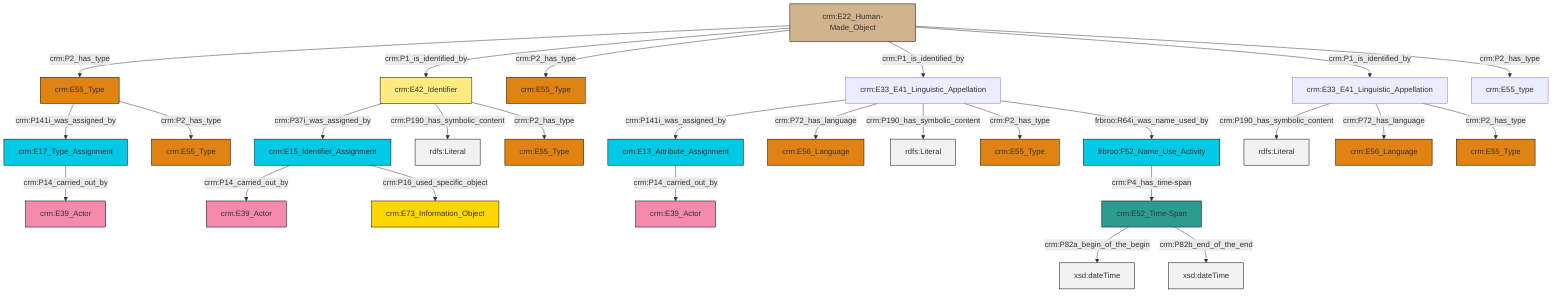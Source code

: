graph TD
classDef Literal fill:#f2f2f2,stroke:#000000;
classDef CRM_Entity fill:#FFFFFF,stroke:#000000;
classDef Temporal_Entity fill:#00C9E6, stroke:#000000;
classDef Type fill:#E18312, stroke:#000000;
classDef Time-Span fill:#2C9C91, stroke:#000000;
classDef Appellation fill:#FFEB7F, stroke:#000000;
classDef Place fill:#008836, stroke:#000000;
classDef Persistent_Item fill:#B266B2, stroke:#000000;
classDef Conceptual_Object fill:#FFD700, stroke:#000000;
classDef Physical_Thing fill:#D2B48C, stroke:#000000;
classDef Actor fill:#f58aad, stroke:#000000;
classDef PC_Classes fill:#4ce600, stroke:#000000;
classDef Multi fill:#cccccc,stroke:#000000;

0["crm:E33_E41_Linguistic_Appellation"]:::Default -->|crm:P141i_was_assigned_by| 1["crm:E13_Attribute_Assignment"]:::Temporal_Entity
2["crm:E22_Human-Made_Object"]:::Physical_Thing -->|crm:P2_has_type| 3["crm:E55_Type"]:::Type
2["crm:E22_Human-Made_Object"]:::Physical_Thing -->|crm:P1_is_identified_by| 7["crm:E42_Identifier"]:::Appellation
2["crm:E22_Human-Made_Object"]:::Physical_Thing -->|crm:P2_has_type| 8["crm:E55_Type"]:::Type
9["crm:E15_Identifier_Assignment"]:::Temporal_Entity -->|crm:P14_carried_out_by| 10["crm:E39_Actor"]:::Actor
7["crm:E42_Identifier"]:::Appellation -->|crm:P37i_was_assigned_by| 9["crm:E15_Identifier_Assignment"]:::Temporal_Entity
28["crm:E33_E41_Linguistic_Appellation"]:::Default -->|crm:P190_has_symbolic_content| 29[rdfs:Literal]:::Literal
3["crm:E55_Type"]:::Type -->|crm:P141i_was_assigned_by| 15["crm:E17_Type_Assignment"]:::Temporal_Entity
3["crm:E55_Type"]:::Type -->|crm:P2_has_type| 17["crm:E55_Type"]:::Type
1["crm:E13_Attribute_Assignment"]:::Temporal_Entity -->|crm:P14_carried_out_by| 23["crm:E39_Actor"]:::Actor
7["crm:E42_Identifier"]:::Appellation -->|crm:P190_has_symbolic_content| 32[rdfs:Literal]:::Literal
0["crm:E33_E41_Linguistic_Appellation"]:::Default -->|crm:P72_has_language| 30["crm:E56_Language"]:::Type
9["crm:E15_Identifier_Assignment"]:::Temporal_Entity -->|crm:P16_used_specific_object| 26["crm:E73_Information_Object"]:::Conceptual_Object
2["crm:E22_Human-Made_Object"]:::Physical_Thing -->|crm:P1_is_identified_by| 0["crm:E33_E41_Linguistic_Appellation"]:::Default
33["crm:E52_Time-Span"]:::Time-Span -->|crm:P82a_begin_of_the_begin| 35[xsd:dateTime]:::Literal
33["crm:E52_Time-Span"]:::Time-Span -->|crm:P82b_end_of_the_end| 36[xsd:dateTime]:::Literal
2["crm:E22_Human-Made_Object"]:::Physical_Thing -->|crm:P1_is_identified_by| 28["crm:E33_E41_Linguistic_Appellation"]:::Default
0["crm:E33_E41_Linguistic_Appellation"]:::Default -->|crm:P190_has_symbolic_content| 37[rdfs:Literal]:::Literal
0["crm:E33_E41_Linguistic_Appellation"]:::Default -->|crm:P2_has_type| 38["crm:E55_Type"]:::Type
21["frbroo:F52_Name_Use_Activity"]:::Temporal_Entity -->|crm:P4_has_time-span| 33["crm:E52_Time-Span"]:::Time-Span
7["crm:E42_Identifier"]:::Appellation -->|crm:P2_has_type| 4["crm:E55_Type"]:::Type
0["crm:E33_E41_Linguistic_Appellation"]:::Default -->|frbroo:R64i_was_name_used_by| 21["frbroo:F52_Name_Use_Activity"]:::Temporal_Entity
28["crm:E33_E41_Linguistic_Appellation"]:::Default -->|crm:P72_has_language| 41["crm:E56_Language"]:::Type
2["crm:E22_Human-Made_Object"]:::Physical_Thing -->|crm:P2_has_type| 47["crm:E55_type"]:::Default
28["crm:E33_E41_Linguistic_Appellation"]:::Default -->|crm:P2_has_type| 19["crm:E55_Type"]:::Type
15["crm:E17_Type_Assignment"]:::Temporal_Entity -->|crm:P14_carried_out_by| 12["crm:E39_Actor"]:::Actor